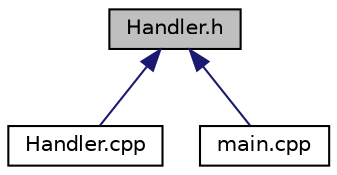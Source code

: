 digraph "Handler.h"
{
 // LATEX_PDF_SIZE
  edge [fontname="Helvetica",fontsize="10",labelfontname="Helvetica",labelfontsize="10"];
  node [fontname="Helvetica",fontsize="10",shape=record];
  Node1 [label="Handler.h",height=0.2,width=0.4,color="black", fillcolor="grey75", style="filled", fontcolor="black",tooltip="Handler class for managing graph operations, including reading from files and printing graphs."];
  Node1 -> Node2 [dir="back",color="midnightblue",fontsize="10",style="solid",fontname="Helvetica"];
  Node2 [label="Handler.cpp",height=0.2,width=0.4,color="black", fillcolor="white", style="filled",URL="$Handler_8cpp.html",tooltip="Implementation graph operations, including reading from files and printing graphs."];
  Node1 -> Node3 [dir="back",color="midnightblue",fontsize="10",style="solid",fontname="Helvetica"];
  Node3 [label="main.cpp",height=0.2,width=0.4,color="black", fillcolor="white", style="filled",URL="$main_8cpp.html",tooltip=" "];
}
